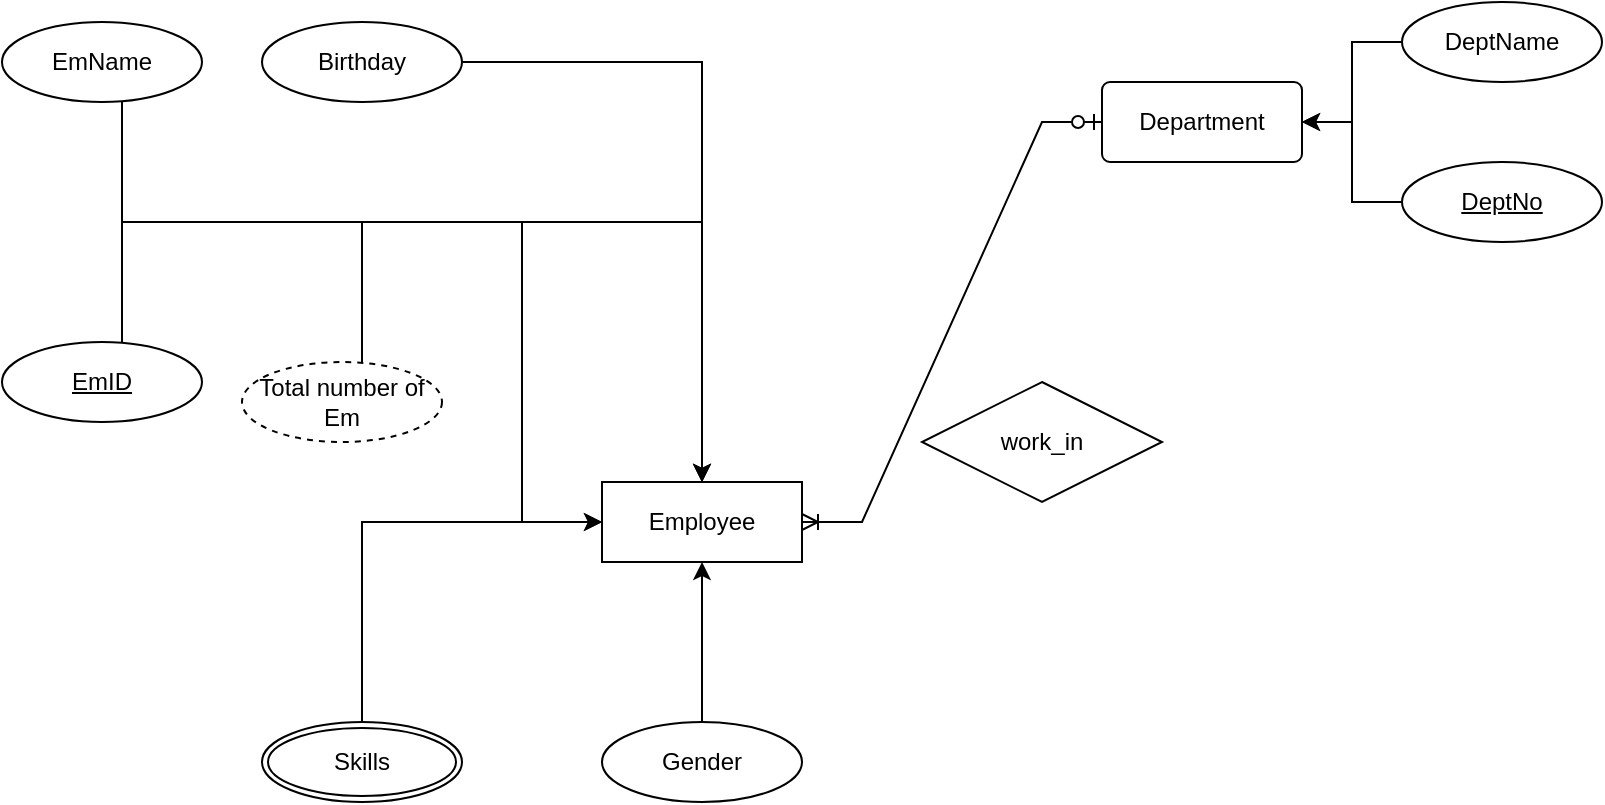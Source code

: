 <mxfile version="22.1.21" type="github">
  <diagram name="Page-1" id="XkV6eDznPqOcle29tyvj">
    <mxGraphModel dx="777" dy="525" grid="1" gridSize="10" guides="1" tooltips="1" connect="1" arrows="1" fold="1" page="1" pageScale="1" pageWidth="850" pageHeight="1100" math="0" shadow="0">
      <root>
        <mxCell id="0" />
        <mxCell id="1" parent="0" />
        <mxCell id="bxK1UHGuJj95t-g21j4f-1" value="Employee" style="whiteSpace=wrap;html=1;align=center;" vertex="1" parent="1">
          <mxGeometry x="390" y="260" width="100" height="40" as="geometry" />
        </mxCell>
        <mxCell id="bxK1UHGuJj95t-g21j4f-11" style="edgeStyle=orthogonalEdgeStyle;rounded=0;orthogonalLoop=1;jettySize=auto;html=1;" edge="1" parent="1" source="bxK1UHGuJj95t-g21j4f-3" target="bxK1UHGuJj95t-g21j4f-1">
          <mxGeometry relative="1" as="geometry">
            <Array as="points">
              <mxPoint x="150" y="130" />
            </Array>
          </mxGeometry>
        </mxCell>
        <mxCell id="bxK1UHGuJj95t-g21j4f-3" value="EmID" style="ellipse;whiteSpace=wrap;html=1;align=center;fontStyle=4;" vertex="1" parent="1">
          <mxGeometry x="90" y="190" width="100" height="40" as="geometry" />
        </mxCell>
        <mxCell id="bxK1UHGuJj95t-g21j4f-4" value="Department" style="rounded=1;arcSize=10;whiteSpace=wrap;html=1;align=center;" vertex="1" parent="1">
          <mxGeometry x="640" y="60" width="100" height="40" as="geometry" />
        </mxCell>
        <mxCell id="bxK1UHGuJj95t-g21j4f-12" style="edgeStyle=orthogonalEdgeStyle;rounded=0;orthogonalLoop=1;jettySize=auto;html=1;" edge="1" parent="1" source="bxK1UHGuJj95t-g21j4f-6" target="bxK1UHGuJj95t-g21j4f-1">
          <mxGeometry relative="1" as="geometry">
            <Array as="points">
              <mxPoint x="150" y="130" />
            </Array>
          </mxGeometry>
        </mxCell>
        <mxCell id="bxK1UHGuJj95t-g21j4f-6" value="EmName" style="ellipse;whiteSpace=wrap;html=1;align=center;" vertex="1" parent="1">
          <mxGeometry x="90" y="30" width="100" height="40" as="geometry" />
        </mxCell>
        <mxCell id="bxK1UHGuJj95t-g21j4f-13" style="edgeStyle=orthogonalEdgeStyle;rounded=0;orthogonalLoop=1;jettySize=auto;html=1;" edge="1" parent="1" source="bxK1UHGuJj95t-g21j4f-9" target="bxK1UHGuJj95t-g21j4f-1">
          <mxGeometry relative="1" as="geometry" />
        </mxCell>
        <mxCell id="bxK1UHGuJj95t-g21j4f-9" value="Birthday" style="ellipse;whiteSpace=wrap;html=1;align=center;" vertex="1" parent="1">
          <mxGeometry x="220" y="30" width="100" height="40" as="geometry" />
        </mxCell>
        <mxCell id="bxK1UHGuJj95t-g21j4f-14" style="edgeStyle=orthogonalEdgeStyle;rounded=0;orthogonalLoop=1;jettySize=auto;html=1;" edge="1" parent="1" source="bxK1UHGuJj95t-g21j4f-10" target="bxK1UHGuJj95t-g21j4f-1">
          <mxGeometry relative="1" as="geometry" />
        </mxCell>
        <mxCell id="bxK1UHGuJj95t-g21j4f-10" value="Gender" style="ellipse;whiteSpace=wrap;html=1;align=center;" vertex="1" parent="1">
          <mxGeometry x="390" y="380" width="100" height="40" as="geometry" />
        </mxCell>
        <mxCell id="bxK1UHGuJj95t-g21j4f-26" style="edgeStyle=orthogonalEdgeStyle;rounded=0;orthogonalLoop=1;jettySize=auto;html=1;" edge="1" parent="1" source="bxK1UHGuJj95t-g21j4f-15" target="bxK1UHGuJj95t-g21j4f-1">
          <mxGeometry relative="1" as="geometry">
            <Array as="points">
              <mxPoint x="270" y="280" />
            </Array>
          </mxGeometry>
        </mxCell>
        <mxCell id="bxK1UHGuJj95t-g21j4f-15" value="Skills" style="ellipse;shape=doubleEllipse;margin=3;whiteSpace=wrap;html=1;align=center;" vertex="1" parent="1">
          <mxGeometry x="220" y="380" width="100" height="40" as="geometry" />
        </mxCell>
        <mxCell id="bxK1UHGuJj95t-g21j4f-18" style="edgeStyle=orthogonalEdgeStyle;rounded=0;orthogonalLoop=1;jettySize=auto;html=1;entryX=0;entryY=0.5;entryDx=0;entryDy=0;" edge="1" parent="1" source="bxK1UHGuJj95t-g21j4f-17" target="bxK1UHGuJj95t-g21j4f-1">
          <mxGeometry relative="1" as="geometry">
            <Array as="points">
              <mxPoint x="270" y="130" />
              <mxPoint x="350" y="130" />
              <mxPoint x="350" y="280" />
            </Array>
          </mxGeometry>
        </mxCell>
        <mxCell id="bxK1UHGuJj95t-g21j4f-17" value="Total number of &lt;br&gt;Em" style="ellipse;whiteSpace=wrap;html=1;align=center;dashed=1;" vertex="1" parent="1">
          <mxGeometry x="210" y="200" width="100" height="40" as="geometry" />
        </mxCell>
        <mxCell id="bxK1UHGuJj95t-g21j4f-24" style="edgeStyle=orthogonalEdgeStyle;rounded=0;orthogonalLoop=1;jettySize=auto;html=1;entryX=1;entryY=0.5;entryDx=0;entryDy=0;" edge="1" parent="1" source="bxK1UHGuJj95t-g21j4f-20" target="bxK1UHGuJj95t-g21j4f-4">
          <mxGeometry relative="1" as="geometry">
            <mxPoint x="760" y="80" as="targetPoint" />
          </mxGeometry>
        </mxCell>
        <mxCell id="bxK1UHGuJj95t-g21j4f-20" value="DeptNo" style="ellipse;whiteSpace=wrap;html=1;align=center;fontStyle=4;" vertex="1" parent="1">
          <mxGeometry x="790" y="100" width="100" height="40" as="geometry" />
        </mxCell>
        <mxCell id="bxK1UHGuJj95t-g21j4f-23" style="edgeStyle=orthogonalEdgeStyle;rounded=0;orthogonalLoop=1;jettySize=auto;html=1;" edge="1" parent="1" source="bxK1UHGuJj95t-g21j4f-21" target="bxK1UHGuJj95t-g21j4f-4">
          <mxGeometry relative="1" as="geometry" />
        </mxCell>
        <mxCell id="bxK1UHGuJj95t-g21j4f-21" value="DeptName" style="ellipse;whiteSpace=wrap;html=1;align=center;" vertex="1" parent="1">
          <mxGeometry x="790" y="20" width="100" height="40" as="geometry" />
        </mxCell>
        <mxCell id="bxK1UHGuJj95t-g21j4f-22" value="work_in" style="shape=rhombus;perimeter=rhombusPerimeter;whiteSpace=wrap;html=1;align=center;" vertex="1" parent="1">
          <mxGeometry x="550" y="210" width="120" height="60" as="geometry" />
        </mxCell>
        <mxCell id="bxK1UHGuJj95t-g21j4f-25" value="" style="edgeStyle=entityRelationEdgeStyle;fontSize=12;html=1;endArrow=ERoneToMany;startArrow=ERzeroToOne;rounded=0;" edge="1" parent="1" source="bxK1UHGuJj95t-g21j4f-4" target="bxK1UHGuJj95t-g21j4f-1">
          <mxGeometry width="100" height="100" relative="1" as="geometry">
            <mxPoint x="755" y="250" as="sourcePoint" />
            <mxPoint x="390" y="240" as="targetPoint" />
          </mxGeometry>
        </mxCell>
      </root>
    </mxGraphModel>
  </diagram>
</mxfile>

